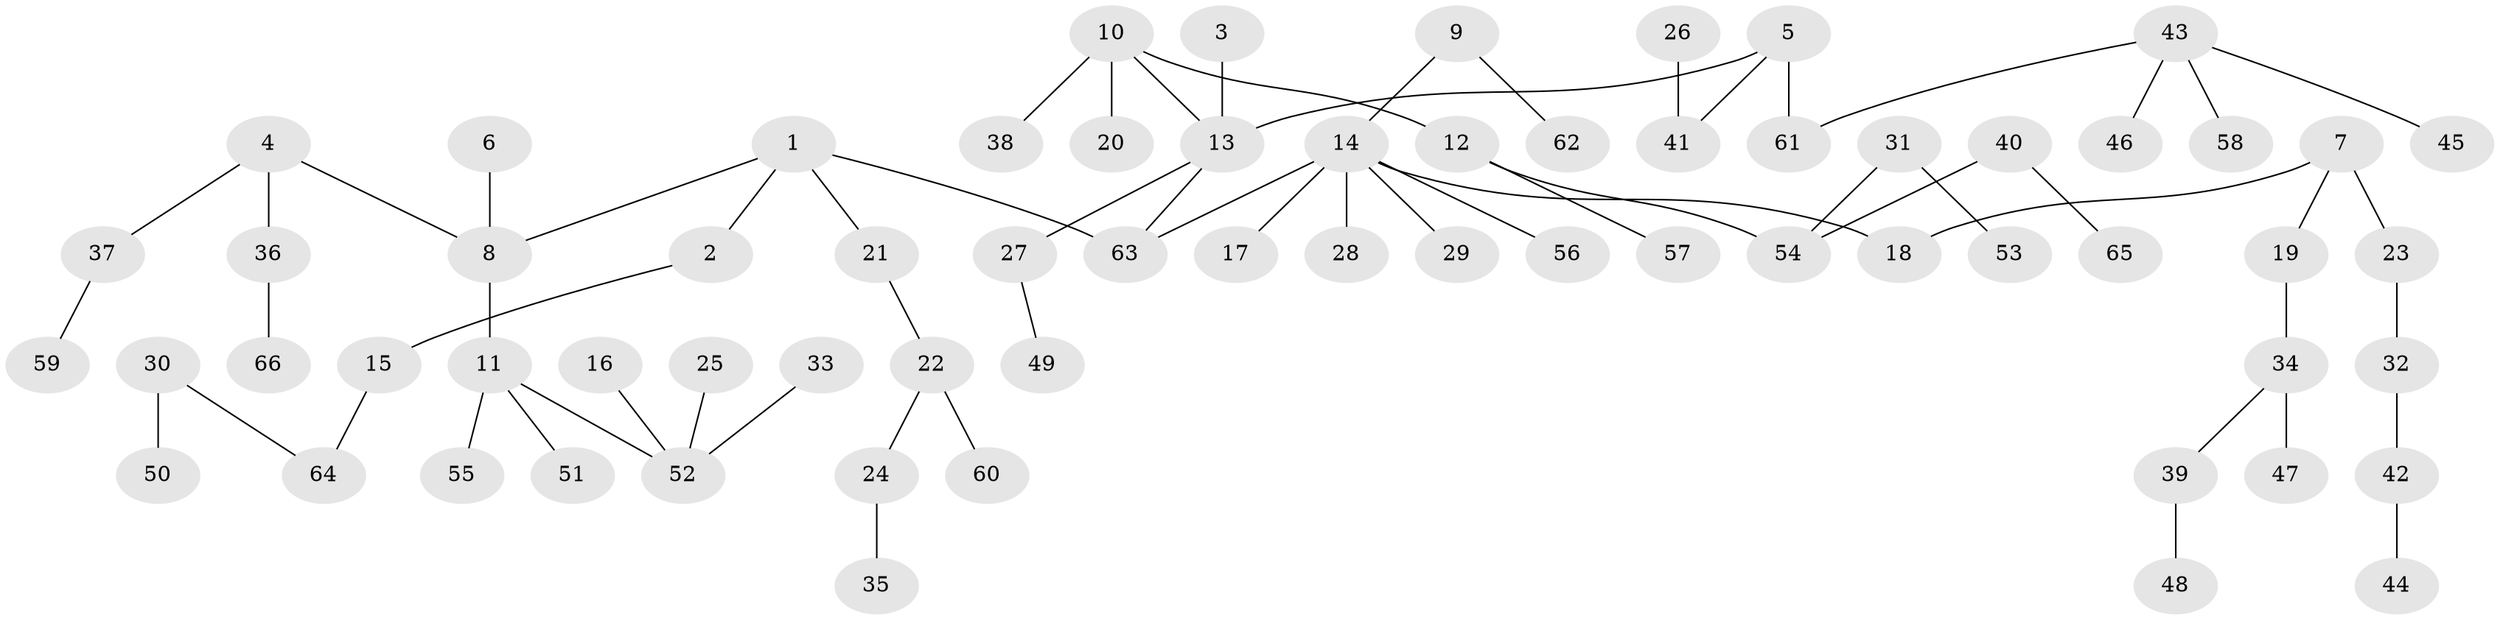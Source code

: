 // original degree distribution, {4: 0.053763440860215055, 6: 0.010752688172043012, 2: 0.27956989247311825, 8: 0.010752688172043012, 5: 0.043010752688172046, 1: 0.4838709677419355, 3: 0.11827956989247312}
// Generated by graph-tools (version 1.1) at 2025/37/03/04/25 23:37:26]
// undirected, 66 vertices, 65 edges
graph export_dot {
  node [color=gray90,style=filled];
  1;
  2;
  3;
  4;
  5;
  6;
  7;
  8;
  9;
  10;
  11;
  12;
  13;
  14;
  15;
  16;
  17;
  18;
  19;
  20;
  21;
  22;
  23;
  24;
  25;
  26;
  27;
  28;
  29;
  30;
  31;
  32;
  33;
  34;
  35;
  36;
  37;
  38;
  39;
  40;
  41;
  42;
  43;
  44;
  45;
  46;
  47;
  48;
  49;
  50;
  51;
  52;
  53;
  54;
  55;
  56;
  57;
  58;
  59;
  60;
  61;
  62;
  63;
  64;
  65;
  66;
  1 -- 2 [weight=1.0];
  1 -- 8 [weight=1.0];
  1 -- 21 [weight=1.0];
  1 -- 63 [weight=1.0];
  2 -- 15 [weight=1.0];
  3 -- 13 [weight=1.0];
  4 -- 8 [weight=1.0];
  4 -- 36 [weight=1.0];
  4 -- 37 [weight=1.0];
  5 -- 13 [weight=1.0];
  5 -- 41 [weight=1.0];
  5 -- 61 [weight=1.0];
  6 -- 8 [weight=1.0];
  7 -- 18 [weight=1.0];
  7 -- 19 [weight=1.0];
  7 -- 23 [weight=1.0];
  8 -- 11 [weight=1.0];
  9 -- 14 [weight=1.0];
  9 -- 62 [weight=1.0];
  10 -- 12 [weight=1.0];
  10 -- 13 [weight=1.0];
  10 -- 20 [weight=1.0];
  10 -- 38 [weight=1.0];
  11 -- 51 [weight=1.0];
  11 -- 52 [weight=1.0];
  11 -- 55 [weight=1.0];
  12 -- 54 [weight=1.0];
  12 -- 57 [weight=1.0];
  13 -- 27 [weight=1.0];
  13 -- 63 [weight=1.0];
  14 -- 17 [weight=1.0];
  14 -- 18 [weight=1.0];
  14 -- 28 [weight=1.0];
  14 -- 29 [weight=1.0];
  14 -- 56 [weight=1.0];
  14 -- 63 [weight=1.0];
  15 -- 64 [weight=1.0];
  16 -- 52 [weight=1.0];
  19 -- 34 [weight=1.0];
  21 -- 22 [weight=1.0];
  22 -- 24 [weight=1.0];
  22 -- 60 [weight=1.0];
  23 -- 32 [weight=1.0];
  24 -- 35 [weight=1.0];
  25 -- 52 [weight=1.0];
  26 -- 41 [weight=1.0];
  27 -- 49 [weight=1.0];
  30 -- 50 [weight=1.0];
  30 -- 64 [weight=1.0];
  31 -- 53 [weight=1.0];
  31 -- 54 [weight=1.0];
  32 -- 42 [weight=1.0];
  33 -- 52 [weight=1.0];
  34 -- 39 [weight=1.0];
  34 -- 47 [weight=1.0];
  36 -- 66 [weight=1.0];
  37 -- 59 [weight=1.0];
  39 -- 48 [weight=1.0];
  40 -- 54 [weight=1.0];
  40 -- 65 [weight=1.0];
  42 -- 44 [weight=1.0];
  43 -- 45 [weight=1.0];
  43 -- 46 [weight=1.0];
  43 -- 58 [weight=1.0];
  43 -- 61 [weight=1.0];
}
